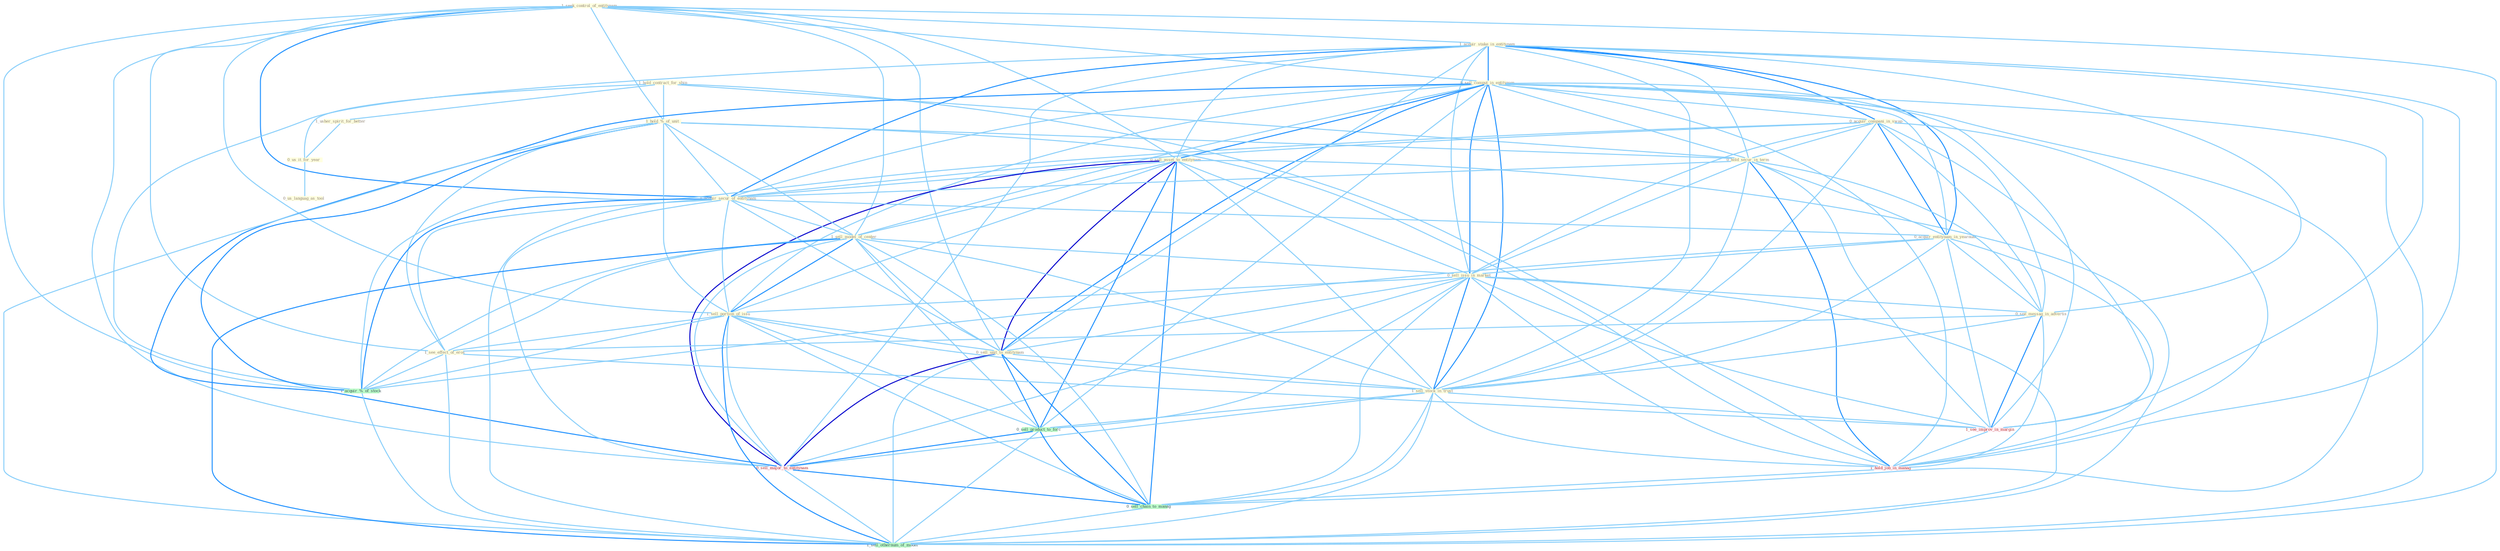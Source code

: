 Graph G{ 
    node
    [shape=polygon,style=filled,width=.5,height=.06,color="#BDFCC9",fixedsize=true,fontsize=4,
    fontcolor="#2f4f4f"];
    {node
    [color="#ffffe0", fontcolor="#8b7d6b"] "1_hold_contract_for_ship " "1_seek_control_of_entitynam " "1_acquir_stake_in_entitynam " "0_sell_comput_in_entitynam " "0_sell_asset_to_entitynam " "1_hold_%_of_unit " "0_acquir_compani_in_swap " "0_hold_secur_in_term " "1_acquir_secur_of_entitynam " "1_sell_model_of_center " "0_acquir_entitynam_in_yearnum " "1_usher_spirit_for_better " "0_sell_issu_in_market " "1_sell_portion_of_issu " "0_us_it_for_year " "0_sell_unit_to_entitynam " "0_see_messag_in_advertis " "0_us_languag_as_tool " "1_see_effect_of_eros " "1_sell_stock_in_trust "}
{node [color="#fff0f5", fontcolor="#b22222"] "1_see_improv_in_margin " "1_hold_job_in_manag " "0_sell_major_to_entitynam "}
edge [color="#B0E2FF"];

	"1_hold_contract_for_ship " -- "1_hold_%_of_unit " [w="1", color="#87cefa" ];
	"1_hold_contract_for_ship " -- "0_hold_secur_in_term " [w="1", color="#87cefa" ];
	"1_hold_contract_for_ship " -- "1_usher_spirit_for_better " [w="1", color="#87cefa" ];
	"1_hold_contract_for_ship " -- "0_us_it_for_year " [w="1", color="#87cefa" ];
	"1_hold_contract_for_ship " -- "1_hold_job_in_manag " [w="1", color="#87cefa" ];
	"1_seek_control_of_entitynam " -- "1_acquir_stake_in_entitynam " [w="1", color="#87cefa" ];
	"1_seek_control_of_entitynam " -- "0_sell_comput_in_entitynam " [w="1", color="#87cefa" ];
	"1_seek_control_of_entitynam " -- "0_sell_asset_to_entitynam " [w="1", color="#87cefa" ];
	"1_seek_control_of_entitynam " -- "1_hold_%_of_unit " [w="1", color="#87cefa" ];
	"1_seek_control_of_entitynam " -- "1_acquir_secur_of_entitynam " [w="2", color="#1e90ff" , len=0.8];
	"1_seek_control_of_entitynam " -- "1_sell_model_of_center " [w="1", color="#87cefa" ];
	"1_seek_control_of_entitynam " -- "1_sell_portion_of_issu " [w="1", color="#87cefa" ];
	"1_seek_control_of_entitynam " -- "0_sell_unit_to_entitynam " [w="1", color="#87cefa" ];
	"1_seek_control_of_entitynam " -- "1_see_effect_of_eros " [w="1", color="#87cefa" ];
	"1_seek_control_of_entitynam " -- "1_acquir_%_of_stock " [w="1", color="#87cefa" ];
	"1_seek_control_of_entitynam " -- "0_sell_major_to_entitynam " [w="1", color="#87cefa" ];
	"1_seek_control_of_entitynam " -- "1_sell_othernum_of_model " [w="1", color="#87cefa" ];
	"1_acquir_stake_in_entitynam " -- "0_sell_comput_in_entitynam " [w="2", color="#1e90ff" , len=0.8];
	"1_acquir_stake_in_entitynam " -- "0_sell_asset_to_entitynam " [w="1", color="#87cefa" ];
	"1_acquir_stake_in_entitynam " -- "0_acquir_compani_in_swap " [w="2", color="#1e90ff" , len=0.8];
	"1_acquir_stake_in_entitynam " -- "0_hold_secur_in_term " [w="1", color="#87cefa" ];
	"1_acquir_stake_in_entitynam " -- "1_acquir_secur_of_entitynam " [w="2", color="#1e90ff" , len=0.8];
	"1_acquir_stake_in_entitynam " -- "0_acquir_entitynam_in_yearnum " [w="2", color="#1e90ff" , len=0.8];
	"1_acquir_stake_in_entitynam " -- "0_sell_issu_in_market " [w="1", color="#87cefa" ];
	"1_acquir_stake_in_entitynam " -- "0_sell_unit_to_entitynam " [w="1", color="#87cefa" ];
	"1_acquir_stake_in_entitynam " -- "0_see_messag_in_advertis " [w="1", color="#87cefa" ];
	"1_acquir_stake_in_entitynam " -- "1_sell_stock_in_trust " [w="1", color="#87cefa" ];
	"1_acquir_stake_in_entitynam " -- "1_see_improv_in_margin " [w="1", color="#87cefa" ];
	"1_acquir_stake_in_entitynam " -- "1_acquir_%_of_stock " [w="1", color="#87cefa" ];
	"1_acquir_stake_in_entitynam " -- "1_hold_job_in_manag " [w="1", color="#87cefa" ];
	"1_acquir_stake_in_entitynam " -- "0_sell_major_to_entitynam " [w="1", color="#87cefa" ];
	"0_sell_comput_in_entitynam " -- "0_sell_asset_to_entitynam " [w="2", color="#1e90ff" , len=0.8];
	"0_sell_comput_in_entitynam " -- "0_acquir_compani_in_swap " [w="1", color="#87cefa" ];
	"0_sell_comput_in_entitynam " -- "0_hold_secur_in_term " [w="1", color="#87cefa" ];
	"0_sell_comput_in_entitynam " -- "1_acquir_secur_of_entitynam " [w="1", color="#87cefa" ];
	"0_sell_comput_in_entitynam " -- "1_sell_model_of_center " [w="1", color="#87cefa" ];
	"0_sell_comput_in_entitynam " -- "0_acquir_entitynam_in_yearnum " [w="1", color="#87cefa" ];
	"0_sell_comput_in_entitynam " -- "0_sell_issu_in_market " [w="2", color="#1e90ff" , len=0.8];
	"0_sell_comput_in_entitynam " -- "1_sell_portion_of_issu " [w="1", color="#87cefa" ];
	"0_sell_comput_in_entitynam " -- "0_sell_unit_to_entitynam " [w="2", color="#1e90ff" , len=0.8];
	"0_sell_comput_in_entitynam " -- "0_see_messag_in_advertis " [w="1", color="#87cefa" ];
	"0_sell_comput_in_entitynam " -- "1_sell_stock_in_trust " [w="2", color="#1e90ff" , len=0.8];
	"0_sell_comput_in_entitynam " -- "1_see_improv_in_margin " [w="1", color="#87cefa" ];
	"0_sell_comput_in_entitynam " -- "1_hold_job_in_manag " [w="1", color="#87cefa" ];
	"0_sell_comput_in_entitynam " -- "0_sell_product_to_forc " [w="1", color="#87cefa" ];
	"0_sell_comput_in_entitynam " -- "0_sell_major_to_entitynam " [w="2", color="#1e90ff" , len=0.8];
	"0_sell_comput_in_entitynam " -- "0_sell_chain_to_manag " [w="1", color="#87cefa" ];
	"0_sell_comput_in_entitynam " -- "1_sell_othernum_of_model " [w="1", color="#87cefa" ];
	"0_sell_asset_to_entitynam " -- "1_acquir_secur_of_entitynam " [w="1", color="#87cefa" ];
	"0_sell_asset_to_entitynam " -- "1_sell_model_of_center " [w="1", color="#87cefa" ];
	"0_sell_asset_to_entitynam " -- "0_sell_issu_in_market " [w="1", color="#87cefa" ];
	"0_sell_asset_to_entitynam " -- "1_sell_portion_of_issu " [w="1", color="#87cefa" ];
	"0_sell_asset_to_entitynam " -- "0_sell_unit_to_entitynam " [w="3", color="#0000cd" , len=0.6];
	"0_sell_asset_to_entitynam " -- "1_sell_stock_in_trust " [w="1", color="#87cefa" ];
	"0_sell_asset_to_entitynam " -- "0_sell_product_to_forc " [w="2", color="#1e90ff" , len=0.8];
	"0_sell_asset_to_entitynam " -- "0_sell_major_to_entitynam " [w="3", color="#0000cd" , len=0.6];
	"0_sell_asset_to_entitynam " -- "0_sell_chain_to_manag " [w="2", color="#1e90ff" , len=0.8];
	"0_sell_asset_to_entitynam " -- "1_sell_othernum_of_model " [w="1", color="#87cefa" ];
	"1_hold_%_of_unit " -- "0_hold_secur_in_term " [w="1", color="#87cefa" ];
	"1_hold_%_of_unit " -- "1_acquir_secur_of_entitynam " [w="1", color="#87cefa" ];
	"1_hold_%_of_unit " -- "1_sell_model_of_center " [w="1", color="#87cefa" ];
	"1_hold_%_of_unit " -- "1_sell_portion_of_issu " [w="1", color="#87cefa" ];
	"1_hold_%_of_unit " -- "1_see_effect_of_eros " [w="1", color="#87cefa" ];
	"1_hold_%_of_unit " -- "1_acquir_%_of_stock " [w="2", color="#1e90ff" , len=0.8];
	"1_hold_%_of_unit " -- "1_hold_job_in_manag " [w="1", color="#87cefa" ];
	"1_hold_%_of_unit " -- "1_sell_othernum_of_model " [w="1", color="#87cefa" ];
	"0_acquir_compani_in_swap " -- "0_hold_secur_in_term " [w="1", color="#87cefa" ];
	"0_acquir_compani_in_swap " -- "1_acquir_secur_of_entitynam " [w="1", color="#87cefa" ];
	"0_acquir_compani_in_swap " -- "0_acquir_entitynam_in_yearnum " [w="2", color="#1e90ff" , len=0.8];
	"0_acquir_compani_in_swap " -- "0_sell_issu_in_market " [w="1", color="#87cefa" ];
	"0_acquir_compani_in_swap " -- "0_see_messag_in_advertis " [w="1", color="#87cefa" ];
	"0_acquir_compani_in_swap " -- "1_sell_stock_in_trust " [w="1", color="#87cefa" ];
	"0_acquir_compani_in_swap " -- "1_see_improv_in_margin " [w="1", color="#87cefa" ];
	"0_acquir_compani_in_swap " -- "1_acquir_%_of_stock " [w="1", color="#87cefa" ];
	"0_acquir_compani_in_swap " -- "1_hold_job_in_manag " [w="1", color="#87cefa" ];
	"0_hold_secur_in_term " -- "1_acquir_secur_of_entitynam " [w="1", color="#87cefa" ];
	"0_hold_secur_in_term " -- "0_acquir_entitynam_in_yearnum " [w="1", color="#87cefa" ];
	"0_hold_secur_in_term " -- "0_sell_issu_in_market " [w="1", color="#87cefa" ];
	"0_hold_secur_in_term " -- "0_see_messag_in_advertis " [w="1", color="#87cefa" ];
	"0_hold_secur_in_term " -- "1_sell_stock_in_trust " [w="1", color="#87cefa" ];
	"0_hold_secur_in_term " -- "1_see_improv_in_margin " [w="1", color="#87cefa" ];
	"0_hold_secur_in_term " -- "1_hold_job_in_manag " [w="2", color="#1e90ff" , len=0.8];
	"1_acquir_secur_of_entitynam " -- "1_sell_model_of_center " [w="1", color="#87cefa" ];
	"1_acquir_secur_of_entitynam " -- "0_acquir_entitynam_in_yearnum " [w="1", color="#87cefa" ];
	"1_acquir_secur_of_entitynam " -- "1_sell_portion_of_issu " [w="1", color="#87cefa" ];
	"1_acquir_secur_of_entitynam " -- "0_sell_unit_to_entitynam " [w="1", color="#87cefa" ];
	"1_acquir_secur_of_entitynam " -- "1_see_effect_of_eros " [w="1", color="#87cefa" ];
	"1_acquir_secur_of_entitynam " -- "1_acquir_%_of_stock " [w="2", color="#1e90ff" , len=0.8];
	"1_acquir_secur_of_entitynam " -- "0_sell_major_to_entitynam " [w="1", color="#87cefa" ];
	"1_acquir_secur_of_entitynam " -- "1_sell_othernum_of_model " [w="1", color="#87cefa" ];
	"1_sell_model_of_center " -- "0_sell_issu_in_market " [w="1", color="#87cefa" ];
	"1_sell_model_of_center " -- "1_sell_portion_of_issu " [w="2", color="#1e90ff" , len=0.8];
	"1_sell_model_of_center " -- "0_sell_unit_to_entitynam " [w="1", color="#87cefa" ];
	"1_sell_model_of_center " -- "1_see_effect_of_eros " [w="1", color="#87cefa" ];
	"1_sell_model_of_center " -- "1_sell_stock_in_trust " [w="1", color="#87cefa" ];
	"1_sell_model_of_center " -- "1_acquir_%_of_stock " [w="1", color="#87cefa" ];
	"1_sell_model_of_center " -- "0_sell_product_to_forc " [w="1", color="#87cefa" ];
	"1_sell_model_of_center " -- "0_sell_major_to_entitynam " [w="1", color="#87cefa" ];
	"1_sell_model_of_center " -- "0_sell_chain_to_manag " [w="1", color="#87cefa" ];
	"1_sell_model_of_center " -- "1_sell_othernum_of_model " [w="2", color="#1e90ff" , len=0.8];
	"0_acquir_entitynam_in_yearnum " -- "0_sell_issu_in_market " [w="1", color="#87cefa" ];
	"0_acquir_entitynam_in_yearnum " -- "0_see_messag_in_advertis " [w="1", color="#87cefa" ];
	"0_acquir_entitynam_in_yearnum " -- "1_sell_stock_in_trust " [w="1", color="#87cefa" ];
	"0_acquir_entitynam_in_yearnum " -- "1_see_improv_in_margin " [w="1", color="#87cefa" ];
	"0_acquir_entitynam_in_yearnum " -- "1_acquir_%_of_stock " [w="1", color="#87cefa" ];
	"0_acquir_entitynam_in_yearnum " -- "1_hold_job_in_manag " [w="1", color="#87cefa" ];
	"1_usher_spirit_for_better " -- "0_us_it_for_year " [w="1", color="#87cefa" ];
	"0_sell_issu_in_market " -- "1_sell_portion_of_issu " [w="1", color="#87cefa" ];
	"0_sell_issu_in_market " -- "0_sell_unit_to_entitynam " [w="1", color="#87cefa" ];
	"0_sell_issu_in_market " -- "0_see_messag_in_advertis " [w="1", color="#87cefa" ];
	"0_sell_issu_in_market " -- "1_sell_stock_in_trust " [w="2", color="#1e90ff" , len=0.8];
	"0_sell_issu_in_market " -- "1_see_improv_in_margin " [w="1", color="#87cefa" ];
	"0_sell_issu_in_market " -- "1_hold_job_in_manag " [w="1", color="#87cefa" ];
	"0_sell_issu_in_market " -- "0_sell_product_to_forc " [w="1", color="#87cefa" ];
	"0_sell_issu_in_market " -- "0_sell_major_to_entitynam " [w="1", color="#87cefa" ];
	"0_sell_issu_in_market " -- "0_sell_chain_to_manag " [w="1", color="#87cefa" ];
	"0_sell_issu_in_market " -- "1_sell_othernum_of_model " [w="1", color="#87cefa" ];
	"1_sell_portion_of_issu " -- "0_sell_unit_to_entitynam " [w="1", color="#87cefa" ];
	"1_sell_portion_of_issu " -- "1_see_effect_of_eros " [w="1", color="#87cefa" ];
	"1_sell_portion_of_issu " -- "1_sell_stock_in_trust " [w="1", color="#87cefa" ];
	"1_sell_portion_of_issu " -- "1_acquir_%_of_stock " [w="1", color="#87cefa" ];
	"1_sell_portion_of_issu " -- "0_sell_product_to_forc " [w="1", color="#87cefa" ];
	"1_sell_portion_of_issu " -- "0_sell_major_to_entitynam " [w="1", color="#87cefa" ];
	"1_sell_portion_of_issu " -- "0_sell_chain_to_manag " [w="1", color="#87cefa" ];
	"1_sell_portion_of_issu " -- "1_sell_othernum_of_model " [w="2", color="#1e90ff" , len=0.8];
	"0_us_it_for_year " -- "0_us_languag_as_tool " [w="1", color="#87cefa" ];
	"0_sell_unit_to_entitynam " -- "1_sell_stock_in_trust " [w="1", color="#87cefa" ];
	"0_sell_unit_to_entitynam " -- "0_sell_product_to_forc " [w="2", color="#1e90ff" , len=0.8];
	"0_sell_unit_to_entitynam " -- "0_sell_major_to_entitynam " [w="3", color="#0000cd" , len=0.6];
	"0_sell_unit_to_entitynam " -- "0_sell_chain_to_manag " [w="2", color="#1e90ff" , len=0.8];
	"0_sell_unit_to_entitynam " -- "1_sell_othernum_of_model " [w="1", color="#87cefa" ];
	"0_see_messag_in_advertis " -- "1_see_effect_of_eros " [w="1", color="#87cefa" ];
	"0_see_messag_in_advertis " -- "1_sell_stock_in_trust " [w="1", color="#87cefa" ];
	"0_see_messag_in_advertis " -- "1_see_improv_in_margin " [w="2", color="#1e90ff" , len=0.8];
	"0_see_messag_in_advertis " -- "1_hold_job_in_manag " [w="1", color="#87cefa" ];
	"1_see_effect_of_eros " -- "1_see_improv_in_margin " [w="1", color="#87cefa" ];
	"1_see_effect_of_eros " -- "1_acquir_%_of_stock " [w="1", color="#87cefa" ];
	"1_see_effect_of_eros " -- "1_sell_othernum_of_model " [w="1", color="#87cefa" ];
	"1_sell_stock_in_trust " -- "1_see_improv_in_margin " [w="1", color="#87cefa" ];
	"1_sell_stock_in_trust " -- "1_hold_job_in_manag " [w="1", color="#87cefa" ];
	"1_sell_stock_in_trust " -- "0_sell_product_to_forc " [w="1", color="#87cefa" ];
	"1_sell_stock_in_trust " -- "0_sell_major_to_entitynam " [w="1", color="#87cefa" ];
	"1_sell_stock_in_trust " -- "0_sell_chain_to_manag " [w="1", color="#87cefa" ];
	"1_sell_stock_in_trust " -- "1_sell_othernum_of_model " [w="1", color="#87cefa" ];
	"1_see_improv_in_margin " -- "1_hold_job_in_manag " [w="1", color="#87cefa" ];
	"1_acquir_%_of_stock " -- "1_sell_othernum_of_model " [w="1", color="#87cefa" ];
	"1_hold_job_in_manag " -- "0_sell_chain_to_manag " [w="1", color="#87cefa" ];
	"0_sell_product_to_forc " -- "0_sell_major_to_entitynam " [w="2", color="#1e90ff" , len=0.8];
	"0_sell_product_to_forc " -- "0_sell_chain_to_manag " [w="2", color="#1e90ff" , len=0.8];
	"0_sell_product_to_forc " -- "1_sell_othernum_of_model " [w="1", color="#87cefa" ];
	"0_sell_major_to_entitynam " -- "0_sell_chain_to_manag " [w="2", color="#1e90ff" , len=0.8];
	"0_sell_major_to_entitynam " -- "1_sell_othernum_of_model " [w="1", color="#87cefa" ];
	"0_sell_chain_to_manag " -- "1_sell_othernum_of_model " [w="1", color="#87cefa" ];
}